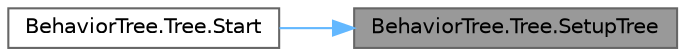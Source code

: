 digraph "BehaviorTree.Tree.SetupTree"
{
 // LATEX_PDF_SIZE
  bgcolor="transparent";
  edge [fontname=Helvetica,fontsize=10,labelfontname=Helvetica,labelfontsize=10];
  node [fontname=Helvetica,fontsize=10,shape=box,height=0.2,width=0.4];
  rankdir="RL";
  Node1 [label="BehaviorTree.Tree.SetupTree",height=0.2,width=0.4,color="gray40", fillcolor="grey60", style="filled", fontcolor="black",tooltip=" "];
  Node1 -> Node2 [dir="back",color="steelblue1",style="solid"];
  Node2 [label="BehaviorTree.Tree.Start",height=0.2,width=0.4,color="grey40", fillcolor="white", style="filled",URL="$class_behavior_tree_1_1_tree.html#a89169f6cb1c3e4b44aea9ce8f083ae55",tooltip=" "];
}
